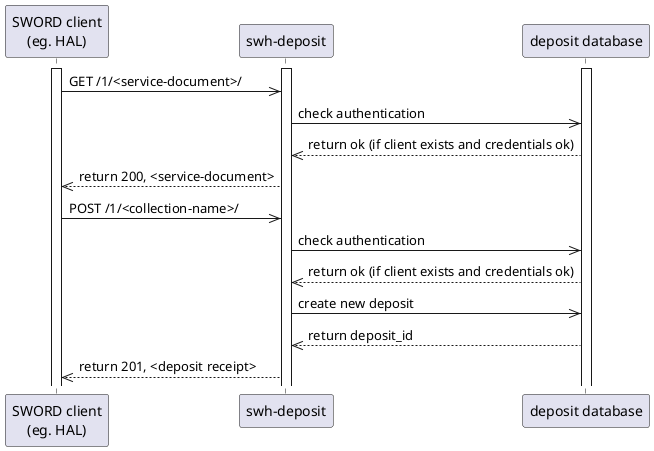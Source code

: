 @startuml
  participant CLIENT as "SWORD client\n(eg. HAL)"
  participant DEPOSIT as "swh-deposit"
  participant DEPOSIT_DATABASE as "deposit database"

  activate CLIENT
  activate DEPOSIT
  activate DEPOSIT_DATABASE

  CLIENT ->> DEPOSIT: GET /1/<service-document>/

  DEPOSIT ->> DEPOSIT_DATABASE: check authentication
  DEPOSIT_DATABASE -->> DEPOSIT: return ok (if client exists and credentials ok)

  DEPOSIT -->> CLIENT: return 200, <service-document>

  CLIENT ->> DEPOSIT: POST /1/<collection-name>/

  DEPOSIT ->> DEPOSIT_DATABASE: check authentication
  DEPOSIT_DATABASE -->> DEPOSIT: return ok (if client exists and credentials ok)

  DEPOSIT ->> DEPOSIT_DATABASE: create new deposit
  DEPOSIT_DATABASE -->> DEPOSIT: return deposit_id

  DEPOSIT -->> CLIENT: return 201, <deposit receipt>
@enduml
